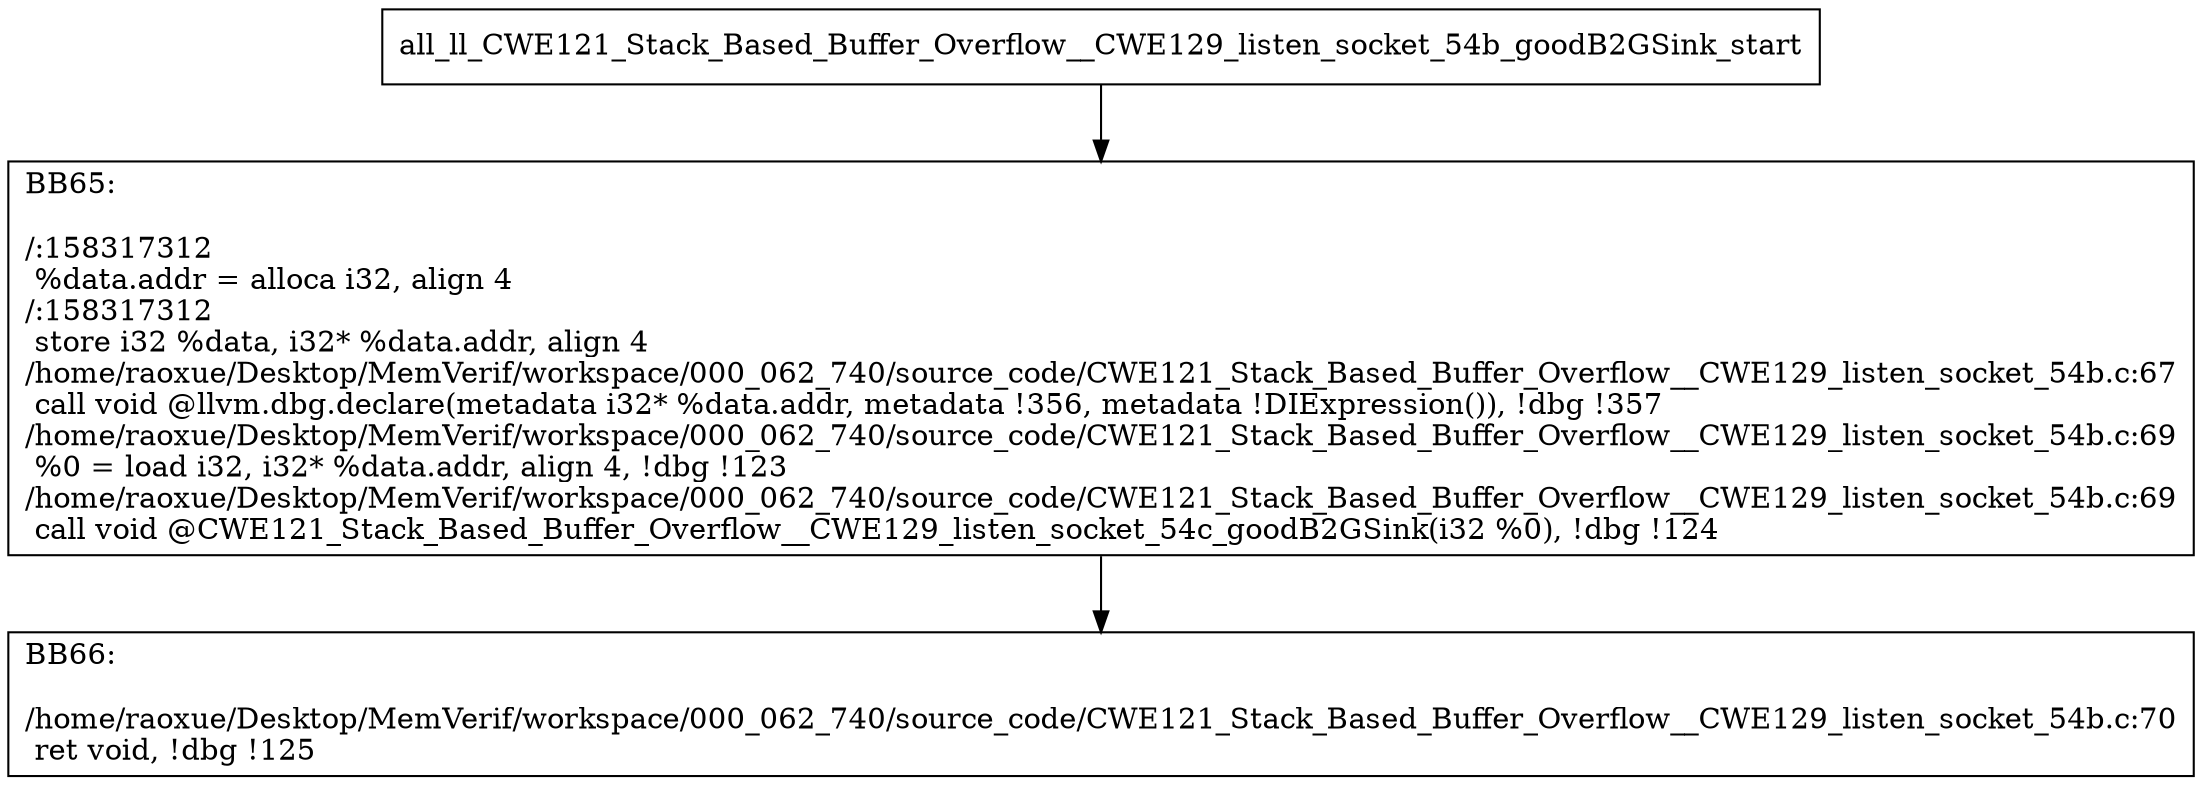 digraph "CFG for'all_ll_CWE121_Stack_Based_Buffer_Overflow__CWE129_listen_socket_54b_goodB2GSink' function" {
	BBall_ll_CWE121_Stack_Based_Buffer_Overflow__CWE129_listen_socket_54b_goodB2GSink_start[shape=record,label="{all_ll_CWE121_Stack_Based_Buffer_Overflow__CWE129_listen_socket_54b_goodB2GSink_start}"];
	BBall_ll_CWE121_Stack_Based_Buffer_Overflow__CWE129_listen_socket_54b_goodB2GSink_start-> all_ll_CWE121_Stack_Based_Buffer_Overflow__CWE129_listen_socket_54b_goodB2GSinkBB65;
	all_ll_CWE121_Stack_Based_Buffer_Overflow__CWE129_listen_socket_54b_goodB2GSinkBB65 [shape=record, label="{BB65:\l\l/:158317312\l
  %data.addr = alloca i32, align 4\l
/:158317312\l
  store i32 %data, i32* %data.addr, align 4\l
/home/raoxue/Desktop/MemVerif/workspace/000_062_740/source_code/CWE121_Stack_Based_Buffer_Overflow__CWE129_listen_socket_54b.c:67\l
  call void @llvm.dbg.declare(metadata i32* %data.addr, metadata !356, metadata !DIExpression()), !dbg !357\l
/home/raoxue/Desktop/MemVerif/workspace/000_062_740/source_code/CWE121_Stack_Based_Buffer_Overflow__CWE129_listen_socket_54b.c:69\l
  %0 = load i32, i32* %data.addr, align 4, !dbg !123\l
/home/raoxue/Desktop/MemVerif/workspace/000_062_740/source_code/CWE121_Stack_Based_Buffer_Overflow__CWE129_listen_socket_54b.c:69\l
  call void @CWE121_Stack_Based_Buffer_Overflow__CWE129_listen_socket_54c_goodB2GSink(i32 %0), !dbg !124\l
}"];
	all_ll_CWE121_Stack_Based_Buffer_Overflow__CWE129_listen_socket_54b_goodB2GSinkBB65-> all_ll_CWE121_Stack_Based_Buffer_Overflow__CWE129_listen_socket_54b_goodB2GSinkBB66;
	all_ll_CWE121_Stack_Based_Buffer_Overflow__CWE129_listen_socket_54b_goodB2GSinkBB66 [shape=record, label="{BB66:\l\l/home/raoxue/Desktop/MemVerif/workspace/000_062_740/source_code/CWE121_Stack_Based_Buffer_Overflow__CWE129_listen_socket_54b.c:70\l
  ret void, !dbg !125\l
}"];
}
